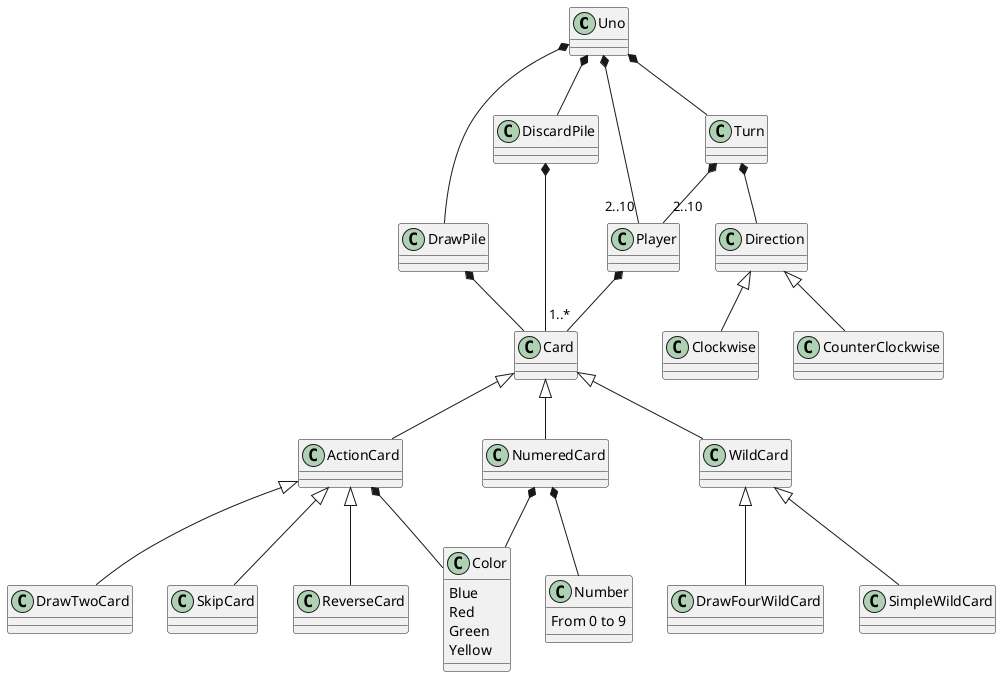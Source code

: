 @startuml

Uno *-- DrawPile
Uno *-- DiscardPile
Uno *-- "2..10" Player
Uno *-- Turn

Turn *-- "2..10" Player
Turn *-- Direction

Direction <|-- Clockwise
Direction <|-- CounterClockwise


Player *-- "1..*" Card

DrawPile *-- Card
DiscardPile *-- Card
 
NumeredCard -u-|> Card
ActionCard -u-|> Card

WildCard -u-|> Card
DrawFourWildCard -u-|> WildCard
SimpleWildCard -u-|> WildCard

DrawTwoCard -u-|> ActionCard
SkipCard -u-|> ActionCard
ReverseCard -u-|> ActionCard

ActionCard *-- Color
NumeredCard *-- Color
NumeredCard *-- Number

class Color
{
    Blue
    Red
    Green
    Yellow
}

class Number
{
    From 0 to 9
}
@enduml
